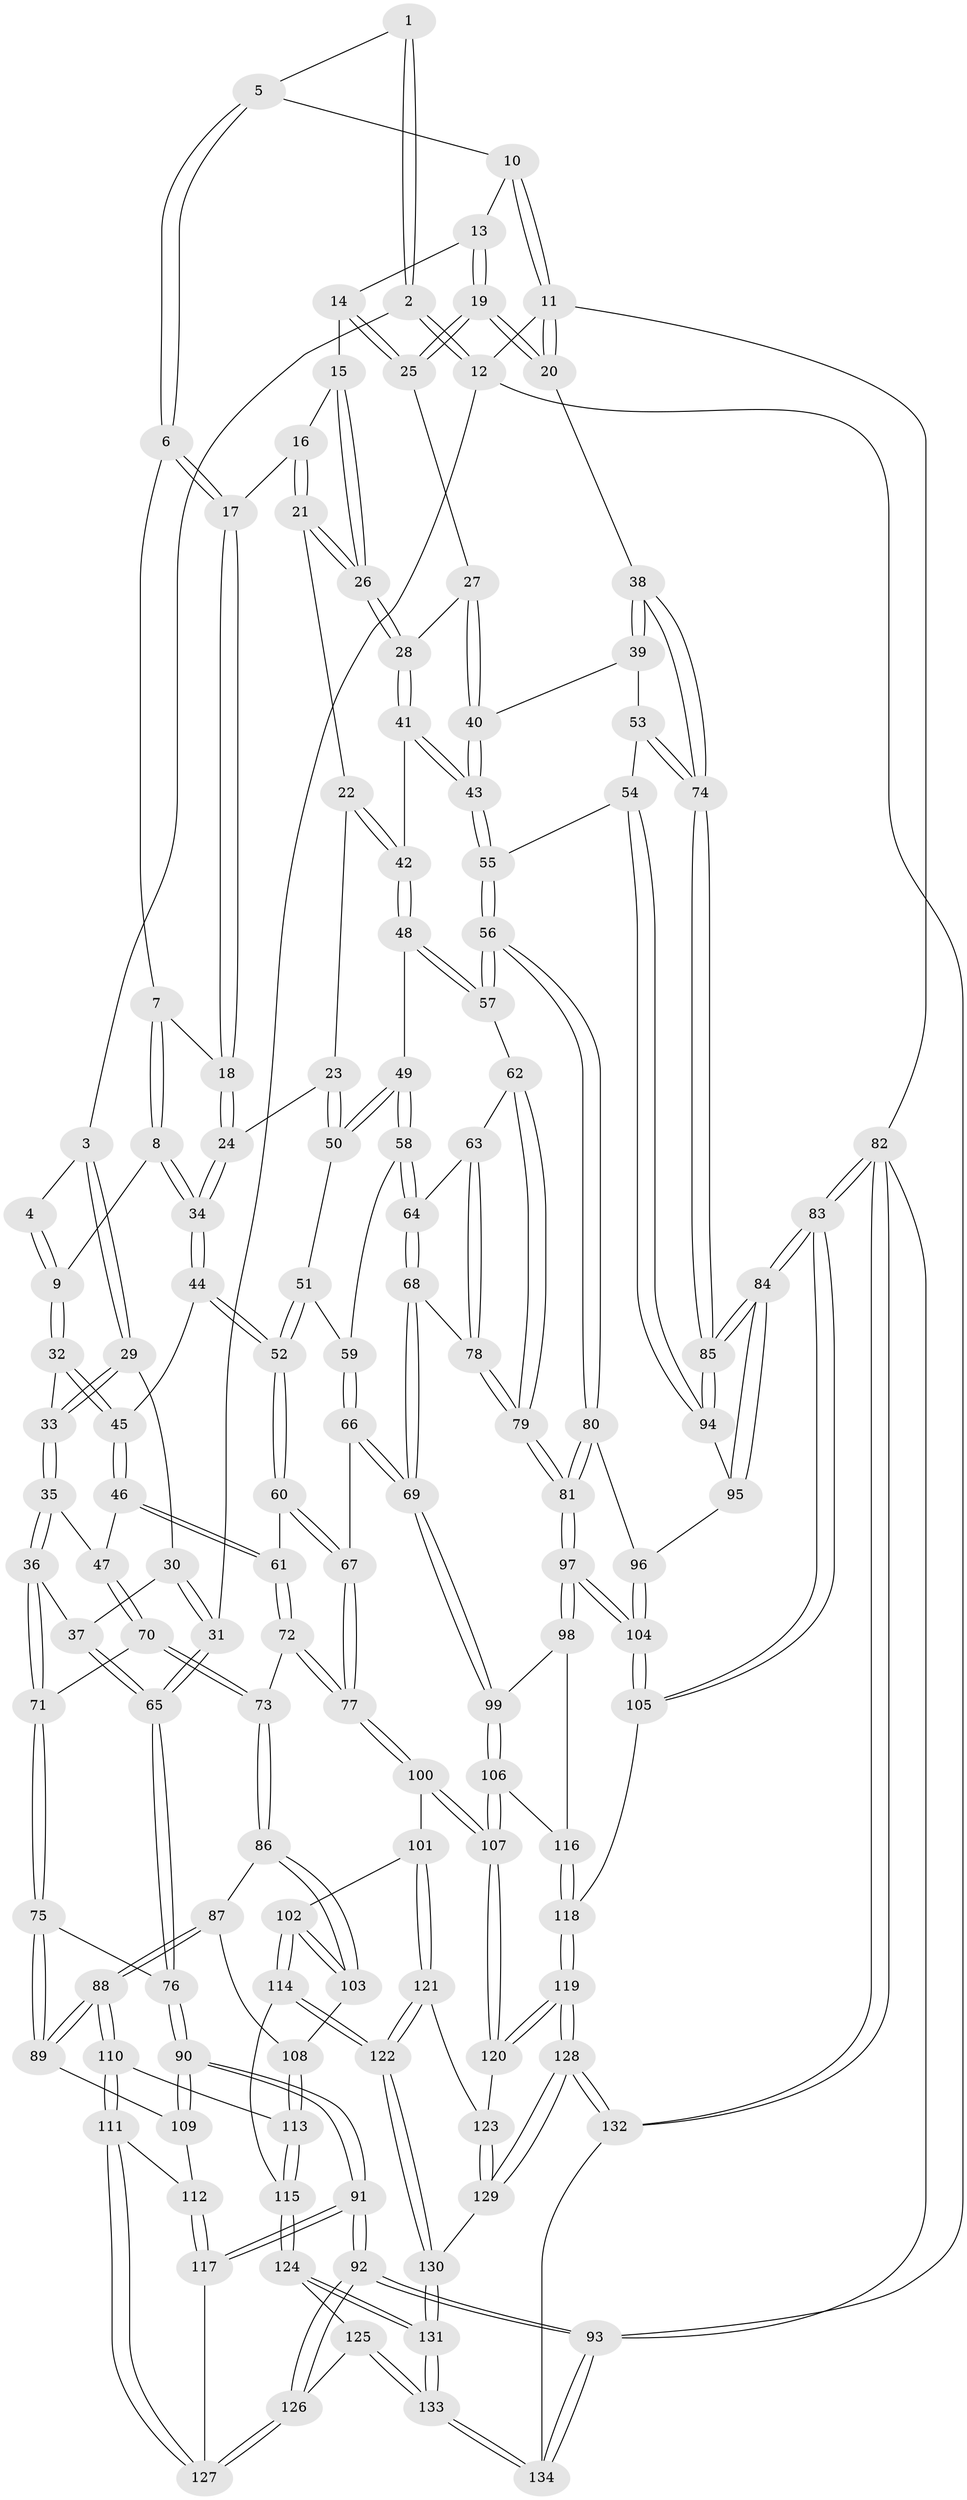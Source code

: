 // coarse degree distribution, {5: 0.20930232558139536, 4: 0.3953488372093023, 3: 0.3488372093023256, 2: 0.023255813953488372, 6: 0.023255813953488372}
// Generated by graph-tools (version 1.1) at 2025/38/03/04/25 23:38:29]
// undirected, 134 vertices, 332 edges
graph export_dot {
  node [color=gray90,style=filled];
  1 [pos="+0.5140430280035413+0"];
  2 [pos="+0+0"];
  3 [pos="+0.20728517844721506+0.14487006322134793"];
  4 [pos="+0.45442144263526146+0"];
  5 [pos="+0.5166188125304361+0"];
  6 [pos="+0.5225191890312108+0"];
  7 [pos="+0.5289117467044795+0.10975823516393983"];
  8 [pos="+0.4223259672637099+0.2400819637198714"];
  9 [pos="+0.3634311348754446+0.2244435727170784"];
  10 [pos="+0.7690531014980367+0"];
  11 [pos="+1+0"];
  12 [pos="+0+0"];
  13 [pos="+0.7982811613751265+0.05153865632726378"];
  14 [pos="+0.7895858190251136+0.09552522039377209"];
  15 [pos="+0.7851189939787745+0.10588112236697965"];
  16 [pos="+0.6519016320277707+0.1736012747295397"];
  17 [pos="+0.6493950075750405+0.1734327833711284"];
  18 [pos="+0.5786372923970898+0.2084657640415641"];
  19 [pos="+1+0.20805638137893875"];
  20 [pos="+1+0.21721621083325143"];
  21 [pos="+0.693314467287187+0.2560568667360034"];
  22 [pos="+0.6708660068528924+0.2755027207447159"];
  23 [pos="+0.6048993348110805+0.28835937519986826"];
  24 [pos="+0.5597080329071836+0.27063653928601794"];
  25 [pos="+0.9400825420722713+0.23910652402987323"];
  26 [pos="+0.7818892752083773+0.2446771238846988"];
  27 [pos="+0.9134168449998508+0.25712465616363644"];
  28 [pos="+0.7858740087257035+0.2509875433093416"];
  29 [pos="+0.21000044894208764+0.15499355639653162"];
  30 [pos="+0.1607967125757768+0.21000278999473257"];
  31 [pos="+0+0.2142959001896046"];
  32 [pos="+0.3601706281718454+0.22541757081414693"];
  33 [pos="+0.29036398952312636+0.21151576889732124"];
  34 [pos="+0.5061750074605861+0.29782750493364674"];
  35 [pos="+0.21345228092228707+0.3858267337891018"];
  36 [pos="+0.17271754014272928+0.3973968735687869"];
  37 [pos="+0.11081416829686777+0.36285697156116675"];
  38 [pos="+1+0.2177837912129721"];
  39 [pos="+1+0.34864152587214203"];
  40 [pos="+0.8926556715374441+0.3494679067531748"];
  41 [pos="+0.7873484479548478+0.3188247177113598"];
  42 [pos="+0.7145017980831738+0.36886935113178637"];
  43 [pos="+0.8576954007434976+0.38589161306146746"];
  44 [pos="+0.5003659126442207+0.3523881285475492"];
  45 [pos="+0.34379984361169647+0.3641941406895778"];
  46 [pos="+0.3244644250160915+0.40702990407532524"];
  47 [pos="+0.3134267556153214+0.40830005254713386"];
  48 [pos="+0.696109287344687+0.39808006473121027"];
  49 [pos="+0.6778809204812937+0.3982229170401957"];
  50 [pos="+0.6524628344778922+0.38595773130799704"];
  51 [pos="+0.5831225371742801+0.40264629764099763"];
  52 [pos="+0.5050583611708028+0.39943604998780063"];
  53 [pos="+0.9297256564106596+0.43910317378079905"];
  54 [pos="+0.8822412147443377+0.47893255562379405"];
  55 [pos="+0.8657313845498794+0.47603746337677905"];
  56 [pos="+0.8564622859627157+0.4820925657625294"];
  57 [pos="+0.7463461806241093+0.4674777835950791"];
  58 [pos="+0.6442256678076854+0.4476817358782877"];
  59 [pos="+0.6163619801467972+0.46256136073920223"];
  60 [pos="+0.5014644343816868+0.40943435458112964"];
  61 [pos="+0.3606458902788529+0.4380310258913132"];
  62 [pos="+0.7312032938221668+0.48466945788489363"];
  63 [pos="+0.6981097858047617+0.49371050977085806"];
  64 [pos="+0.6561079131596016+0.4834813932040962"];
  65 [pos="+0+0.38822757681929554"];
  66 [pos="+0.5518528238243645+0.5495075702852932"];
  67 [pos="+0.5231017334398148+0.5381433624573422"];
  68 [pos="+0.5899523206024635+0.5522851693767453"];
  69 [pos="+0.5564401255071361+0.552884394315557"];
  70 [pos="+0.26693286615502004+0.5247475940248666"];
  71 [pos="+0.17843266286742632+0.49132902083277685"];
  72 [pos="+0.37287355304055414+0.5120517085280457"];
  73 [pos="+0.29989651084117785+0.5678137982790679"];
  74 [pos="+1+0.3650109377636195"];
  75 [pos="+0.12240278659202959+0.5861654659172758"];
  76 [pos="+0+0.4150480787676995"];
  77 [pos="+0.4723186577742245+0.5620829935468159"];
  78 [pos="+0.6203833582324552+0.556975006180037"];
  79 [pos="+0.7049181751252321+0.5951872542228516"];
  80 [pos="+0.8473658900941055+0.5108769654480433"];
  81 [pos="+0.7179381561818912+0.6141026512440143"];
  82 [pos="+1+1"];
  83 [pos="+1+1"];
  84 [pos="+1+1"];
  85 [pos="+1+0.631016738738368"];
  86 [pos="+0.29330427439808693+0.6164773312479398"];
  87 [pos="+0.26076872088871+0.6208364936659909"];
  88 [pos="+0.14960256379929845+0.6308089778534146"];
  89 [pos="+0.13004379558736814+0.610104403155484"];
  90 [pos="+0+0.5698044428458143"];
  91 [pos="+0+0.7671880732096886"];
  92 [pos="+0+1"];
  93 [pos="+0+1"];
  94 [pos="+0.9470646100062013+0.5152153352016948"];
  95 [pos="+0.9020881724168411+0.6218239295163256"];
  96 [pos="+0.8482308933599715+0.5909476479766829"];
  97 [pos="+0.7308165807808733+0.6830007196446373"];
  98 [pos="+0.6769136941712713+0.6774337207044017"];
  99 [pos="+0.5746739317372882+0.6308201743792063"];
  100 [pos="+0.40905728669465424+0.6769472147957306"];
  101 [pos="+0.3780382759484809+0.6820118286502833"];
  102 [pos="+0.3524280160460385+0.6787508734221728"];
  103 [pos="+0.29886163419354933+0.6229250055627904"];
  104 [pos="+0.7746281442920279+0.7378100760156936"];
  105 [pos="+0.792941661198085+0.7907304844528189"];
  106 [pos="+0.5549355421771944+0.6911619105497676"];
  107 [pos="+0.461287029740489+0.7190695821065108"];
  108 [pos="+0.23375132026780465+0.711895410774334"];
  109 [pos="+0.05600576453955082+0.6569517686056144"];
  110 [pos="+0.15510227909501184+0.699636622579095"];
  111 [pos="+0.09573139483425853+0.763465166506723"];
  112 [pos="+0.02576755404579823+0.7108021544616249"];
  113 [pos="+0.21367344407559677+0.749190414846366"];
  114 [pos="+0.2594362803574164+0.7851232271470483"];
  115 [pos="+0.24707342607239818+0.785165388187797"];
  116 [pos="+0.5824761028920346+0.724741463379111"];
  117 [pos="+0+0.7593625810297908"];
  118 [pos="+0.6097350119314593+0.8332781344242316"];
  119 [pos="+0.5844767248649078+0.8531533527164835"];
  120 [pos="+0.4664344759655856+0.7383353172474054"];
  121 [pos="+0.37802417403937305+0.8376067756233302"];
  122 [pos="+0.35083000229186123+0.8814900692268502"];
  123 [pos="+0.4400818481313372+0.8014209422254077"];
  124 [pos="+0.1648172215661643+0.868842824357188"];
  125 [pos="+0.12457527442762972+0.8739322033933942"];
  126 [pos="+0.11082153893691406+0.8732061180610747"];
  127 [pos="+0.08821725618079194+0.802854472165207"];
  128 [pos="+0.5446507537379892+0.9246836287719701"];
  129 [pos="+0.5372912056764215+0.922682459759996"];
  130 [pos="+0.35550418652533866+0.9071982668647876"];
  131 [pos="+0.3016878257504326+0.990173309827468"];
  132 [pos="+0.6190326503509354+1"];
  133 [pos="+0.2726747879639849+1"];
  134 [pos="+0.2686421298951609+1"];
  1 -- 2;
  1 -- 2;
  1 -- 5;
  2 -- 3;
  2 -- 12;
  2 -- 12;
  3 -- 4;
  3 -- 29;
  3 -- 29;
  4 -- 9;
  4 -- 9;
  5 -- 6;
  5 -- 6;
  5 -- 10;
  6 -- 7;
  6 -- 17;
  6 -- 17;
  7 -- 8;
  7 -- 8;
  7 -- 18;
  8 -- 9;
  8 -- 34;
  8 -- 34;
  9 -- 32;
  9 -- 32;
  10 -- 11;
  10 -- 11;
  10 -- 13;
  11 -- 12;
  11 -- 20;
  11 -- 20;
  11 -- 82;
  12 -- 31;
  12 -- 93;
  13 -- 14;
  13 -- 19;
  13 -- 19;
  14 -- 15;
  14 -- 25;
  14 -- 25;
  15 -- 16;
  15 -- 26;
  15 -- 26;
  16 -- 17;
  16 -- 21;
  16 -- 21;
  17 -- 18;
  17 -- 18;
  18 -- 24;
  18 -- 24;
  19 -- 20;
  19 -- 20;
  19 -- 25;
  19 -- 25;
  20 -- 38;
  21 -- 22;
  21 -- 26;
  21 -- 26;
  22 -- 23;
  22 -- 42;
  22 -- 42;
  23 -- 24;
  23 -- 50;
  23 -- 50;
  24 -- 34;
  24 -- 34;
  25 -- 27;
  26 -- 28;
  26 -- 28;
  27 -- 28;
  27 -- 40;
  27 -- 40;
  28 -- 41;
  28 -- 41;
  29 -- 30;
  29 -- 33;
  29 -- 33;
  30 -- 31;
  30 -- 31;
  30 -- 37;
  31 -- 65;
  31 -- 65;
  32 -- 33;
  32 -- 45;
  32 -- 45;
  33 -- 35;
  33 -- 35;
  34 -- 44;
  34 -- 44;
  35 -- 36;
  35 -- 36;
  35 -- 47;
  36 -- 37;
  36 -- 71;
  36 -- 71;
  37 -- 65;
  37 -- 65;
  38 -- 39;
  38 -- 39;
  38 -- 74;
  38 -- 74;
  39 -- 40;
  39 -- 53;
  40 -- 43;
  40 -- 43;
  41 -- 42;
  41 -- 43;
  41 -- 43;
  42 -- 48;
  42 -- 48;
  43 -- 55;
  43 -- 55;
  44 -- 45;
  44 -- 52;
  44 -- 52;
  45 -- 46;
  45 -- 46;
  46 -- 47;
  46 -- 61;
  46 -- 61;
  47 -- 70;
  47 -- 70;
  48 -- 49;
  48 -- 57;
  48 -- 57;
  49 -- 50;
  49 -- 50;
  49 -- 58;
  49 -- 58;
  50 -- 51;
  51 -- 52;
  51 -- 52;
  51 -- 59;
  52 -- 60;
  52 -- 60;
  53 -- 54;
  53 -- 74;
  53 -- 74;
  54 -- 55;
  54 -- 94;
  54 -- 94;
  55 -- 56;
  55 -- 56;
  56 -- 57;
  56 -- 57;
  56 -- 80;
  56 -- 80;
  57 -- 62;
  58 -- 59;
  58 -- 64;
  58 -- 64;
  59 -- 66;
  59 -- 66;
  60 -- 61;
  60 -- 67;
  60 -- 67;
  61 -- 72;
  61 -- 72;
  62 -- 63;
  62 -- 79;
  62 -- 79;
  63 -- 64;
  63 -- 78;
  63 -- 78;
  64 -- 68;
  64 -- 68;
  65 -- 76;
  65 -- 76;
  66 -- 67;
  66 -- 69;
  66 -- 69;
  67 -- 77;
  67 -- 77;
  68 -- 69;
  68 -- 69;
  68 -- 78;
  69 -- 99;
  69 -- 99;
  70 -- 71;
  70 -- 73;
  70 -- 73;
  71 -- 75;
  71 -- 75;
  72 -- 73;
  72 -- 77;
  72 -- 77;
  73 -- 86;
  73 -- 86;
  74 -- 85;
  74 -- 85;
  75 -- 76;
  75 -- 89;
  75 -- 89;
  76 -- 90;
  76 -- 90;
  77 -- 100;
  77 -- 100;
  78 -- 79;
  78 -- 79;
  79 -- 81;
  79 -- 81;
  80 -- 81;
  80 -- 81;
  80 -- 96;
  81 -- 97;
  81 -- 97;
  82 -- 83;
  82 -- 83;
  82 -- 132;
  82 -- 132;
  82 -- 93;
  83 -- 84;
  83 -- 84;
  83 -- 105;
  83 -- 105;
  84 -- 85;
  84 -- 85;
  84 -- 95;
  84 -- 95;
  85 -- 94;
  85 -- 94;
  86 -- 87;
  86 -- 103;
  86 -- 103;
  87 -- 88;
  87 -- 88;
  87 -- 108;
  88 -- 89;
  88 -- 89;
  88 -- 110;
  88 -- 110;
  89 -- 109;
  90 -- 91;
  90 -- 91;
  90 -- 109;
  90 -- 109;
  91 -- 92;
  91 -- 92;
  91 -- 117;
  91 -- 117;
  92 -- 93;
  92 -- 93;
  92 -- 126;
  92 -- 126;
  93 -- 134;
  93 -- 134;
  94 -- 95;
  95 -- 96;
  96 -- 104;
  96 -- 104;
  97 -- 98;
  97 -- 98;
  97 -- 104;
  97 -- 104;
  98 -- 99;
  98 -- 116;
  99 -- 106;
  99 -- 106;
  100 -- 101;
  100 -- 107;
  100 -- 107;
  101 -- 102;
  101 -- 121;
  101 -- 121;
  102 -- 103;
  102 -- 103;
  102 -- 114;
  102 -- 114;
  103 -- 108;
  104 -- 105;
  104 -- 105;
  105 -- 118;
  106 -- 107;
  106 -- 107;
  106 -- 116;
  107 -- 120;
  107 -- 120;
  108 -- 113;
  108 -- 113;
  109 -- 112;
  110 -- 111;
  110 -- 111;
  110 -- 113;
  111 -- 112;
  111 -- 127;
  111 -- 127;
  112 -- 117;
  112 -- 117;
  113 -- 115;
  113 -- 115;
  114 -- 115;
  114 -- 122;
  114 -- 122;
  115 -- 124;
  115 -- 124;
  116 -- 118;
  116 -- 118;
  117 -- 127;
  118 -- 119;
  118 -- 119;
  119 -- 120;
  119 -- 120;
  119 -- 128;
  119 -- 128;
  120 -- 123;
  121 -- 122;
  121 -- 122;
  121 -- 123;
  122 -- 130;
  122 -- 130;
  123 -- 129;
  123 -- 129;
  124 -- 125;
  124 -- 131;
  124 -- 131;
  125 -- 126;
  125 -- 133;
  125 -- 133;
  126 -- 127;
  126 -- 127;
  128 -- 129;
  128 -- 129;
  128 -- 132;
  128 -- 132;
  129 -- 130;
  130 -- 131;
  130 -- 131;
  131 -- 133;
  131 -- 133;
  132 -- 134;
  133 -- 134;
  133 -- 134;
}
